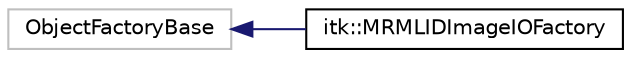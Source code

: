 digraph "Graphical Class Hierarchy"
{
  bgcolor="transparent";
  edge [fontname="Helvetica",fontsize="10",labelfontname="Helvetica",labelfontsize="10"];
  node [fontname="Helvetica",fontsize="10",shape=record];
  rankdir="LR";
  Node886 [label="ObjectFactoryBase",height=0.2,width=0.4,color="grey75"];
  Node886 -> Node0 [dir="back",color="midnightblue",fontsize="10",style="solid",fontname="Helvetica"];
  Node0 [label="itk::MRMLIDImageIOFactory",height=0.2,width=0.4,color="black",URL="$classitk_1_1MRMLIDImageIOFactory.html",tooltip="Create instances of MRMLIDImageIO objects using an object factory. "];
}
